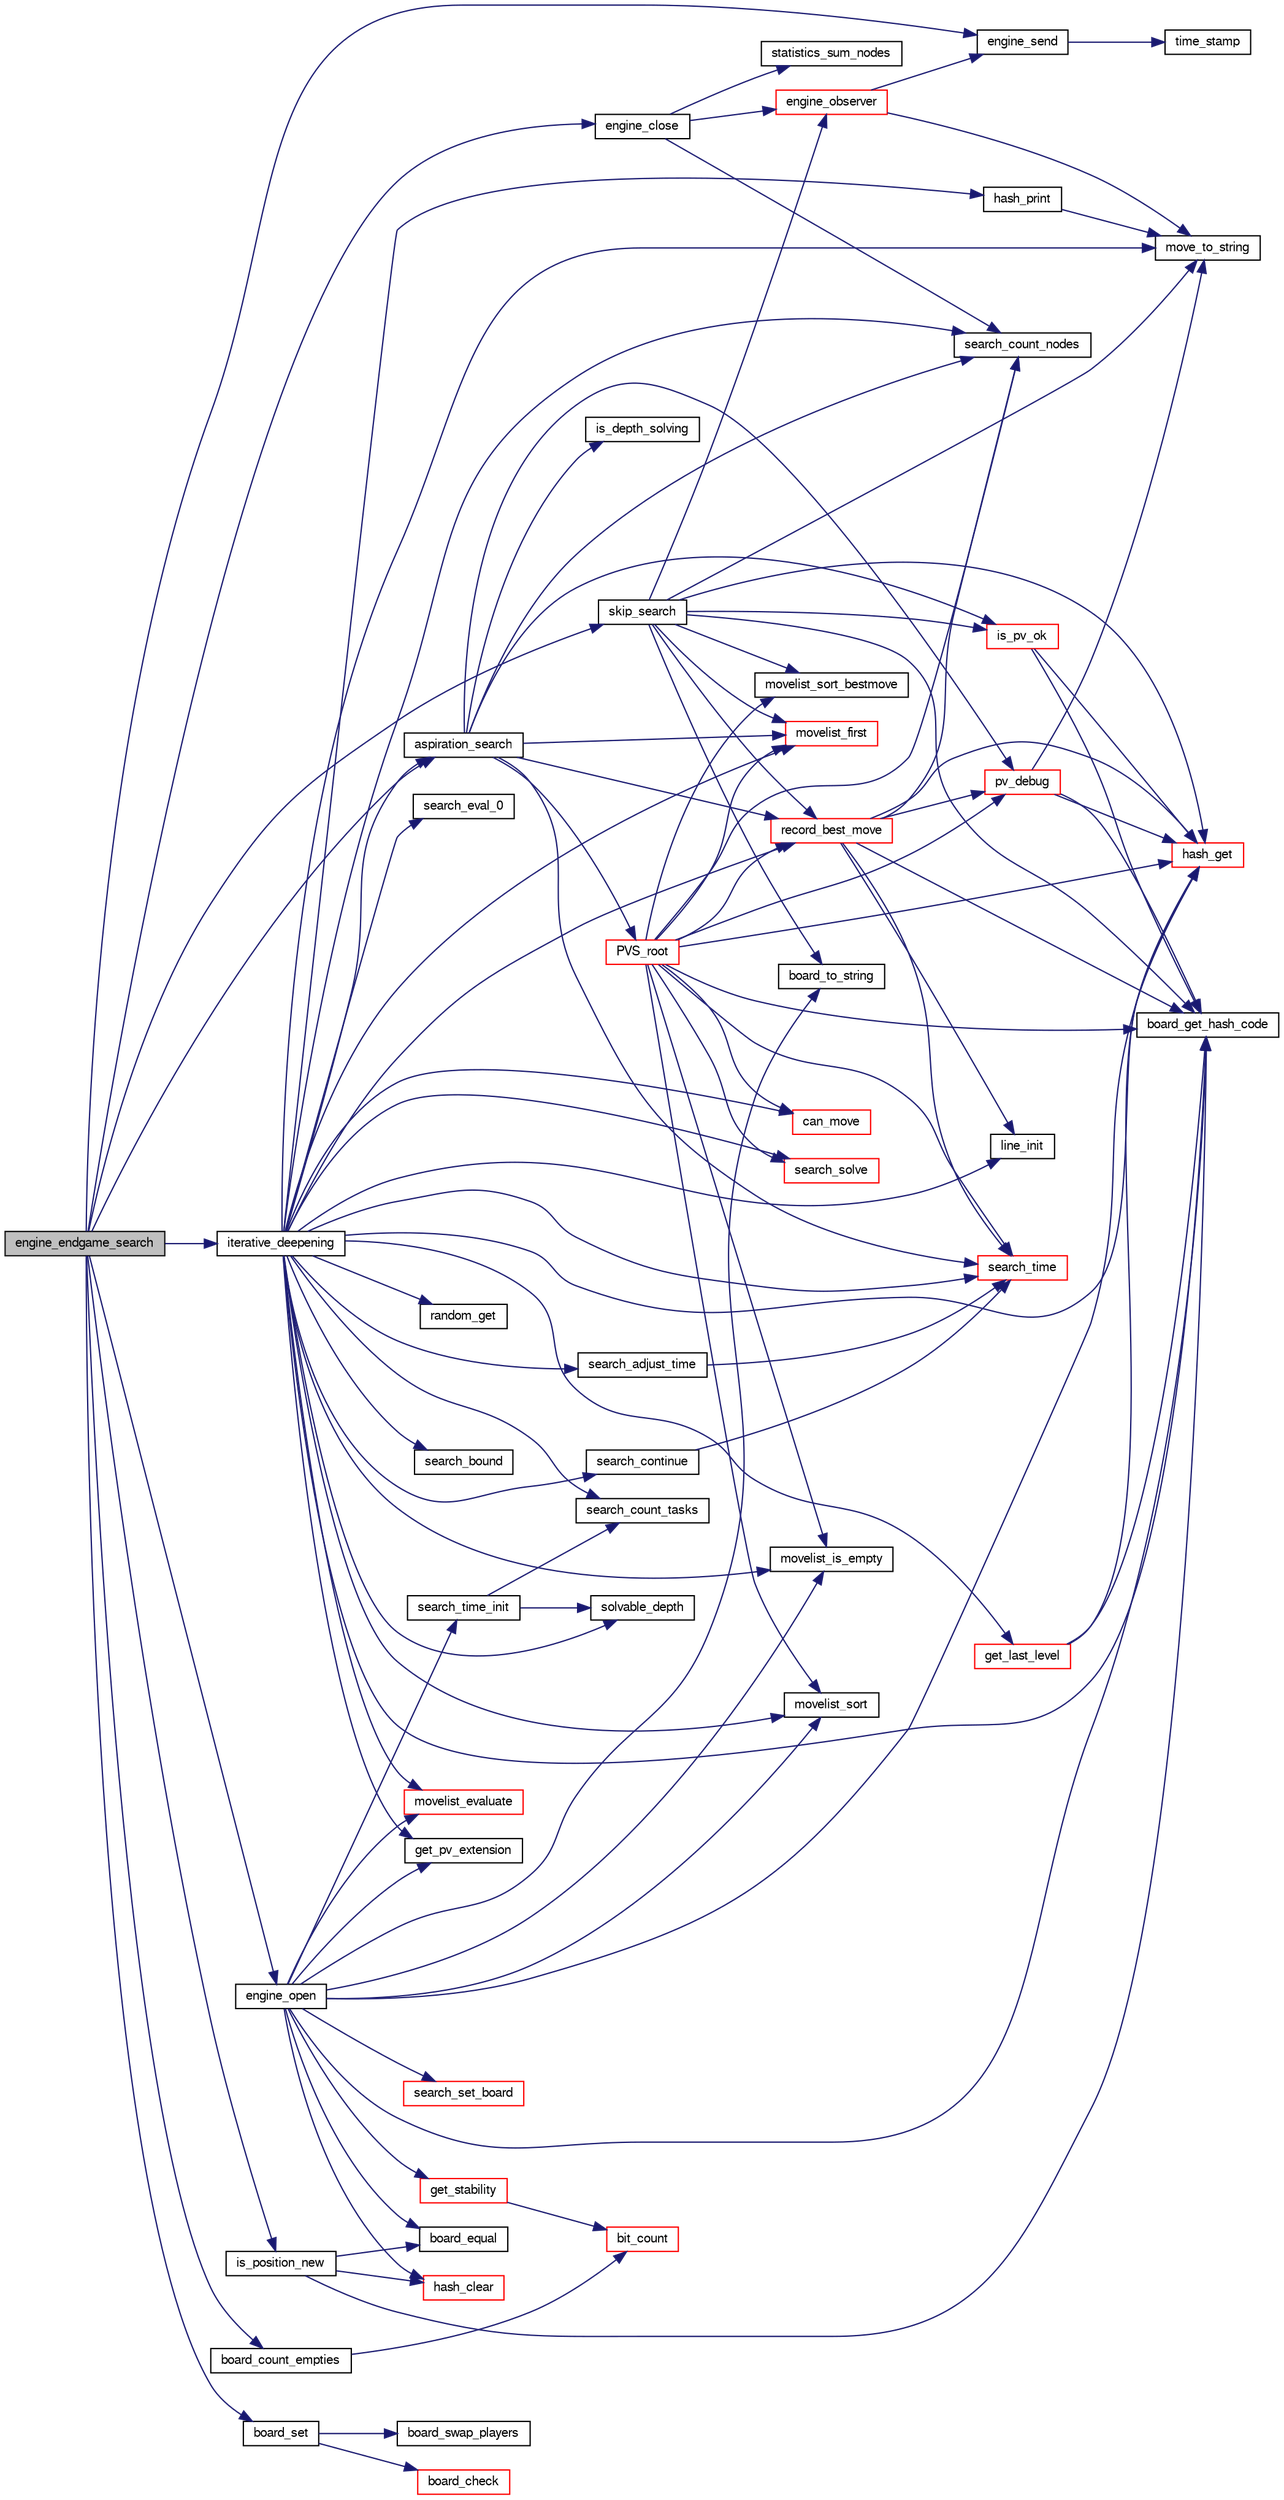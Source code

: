 digraph "engine_endgame_search"
{
 // LATEX_PDF_SIZE
  bgcolor="transparent";
  edge [fontname="FreeSans",fontsize="10",labelfontname="FreeSans",labelfontsize="10"];
  node [fontname="FreeSans",fontsize="10",shape=record];
  rankdir="LR";
  Node1 [label="engine_endgame_search",height=0.2,width=0.4,color="black", fillcolor="grey75", style="filled", fontcolor="black",tooltip="Endgame search."];
  Node1 -> Node2 [color="midnightblue",fontsize="10",style="solid",fontname="FreeSans"];
  Node2 [label="aspiration_search",height=0.2,width=0.4,color="black",URL="$root_8c.html#ad7e7acc5e26be0248b45eff34678ee3b",tooltip="Aspiration window."];
  Node2 -> Node3 [color="midnightblue",fontsize="10",style="solid",fontname="FreeSans"];
  Node3 [label="is_depth_solving",height=0.2,width=0.4,color="black",URL="$search_8c.html#a8372c0d0d446931ba41cea7ff102e8dd",tooltip="Check if final score use pv_extension or is solved."];
  Node2 -> Node4 [color="midnightblue",fontsize="10",style="solid",fontname="FreeSans"];
  Node4 [label="is_pv_ok",height=0.2,width=0.4,color="red",URL="$root_8c.html#aad3b11df7961fdacf736ebf3d99f92db",tooltip="Check if PV is ok."];
  Node4 -> Node5 [color="midnightblue",fontsize="10",style="solid",fontname="FreeSans"];
  Node5 [label="board_get_hash_code",height=0.2,width=0.4,color="black",URL="$board_8c.html#a0e6cff6e714bcb714e2b9b2d7b9fbec6",tooltip="Compute a hash code."];
  Node4 -> Node20 [color="midnightblue",fontsize="10",style="solid",fontname="FreeSans"];
  Node20 [label="hash_get",height=0.2,width=0.4,color="red",URL="$hash-lock-free_8c.html#a6f54ce833279fec9ac110dcce45565ad",tooltip="Find an hash table entry according to the evaluated board hash codes."];
  Node2 -> Node22 [color="midnightblue",fontsize="10",style="solid",fontname="FreeSans"];
  Node22 [label="movelist_first",height=0.2,width=0.4,color="red",URL="$move_8c.html#a344c538364b7077c15a57c8ec0c4a947",tooltip="Return the first move of the list."];
  Node2 -> Node24 [color="midnightblue",fontsize="10",style="solid",fontname="FreeSans"];
  Node24 [label="pv_debug",height=0.2,width=0.4,color="red",URL="$root_8c.html#a8441d8c906b98e56eb99fcb351ce6a14",tooltip="Debug PV."];
  Node24 -> Node5 [color="midnightblue",fontsize="10",style="solid",fontname="FreeSans"];
  Node24 -> Node20 [color="midnightblue",fontsize="10",style="solid",fontname="FreeSans"];
  Node24 -> Node26 [color="midnightblue",fontsize="10",style="solid",fontname="FreeSans"];
  Node26 [label="move_to_string",height=0.2,width=0.4,color="black",URL="$move_8c.html#a5d61a3318dc80a3171250974a921055d",tooltip="Print out a move."];
  Node2 -> Node27 [color="midnightblue",fontsize="10",style="solid",fontname="FreeSans"];
  Node27 [label="PVS_root",height=0.2,width=0.4,color="red",URL="$root_8c.html#a1367650ce57b9632f862da187074edb7",tooltip="Principal Variation Search algorithm at the root of the tree."];
  Node27 -> Node5 [color="midnightblue",fontsize="10",style="solid",fontname="FreeSans"];
  Node27 -> Node8 [color="midnightblue",fontsize="10",style="solid",fontname="FreeSans"];
  Node8 [label="can_move",height=0.2,width=0.4,color="red",URL="$board_8c.html#ae1a532d6eaa0e55357d0f4b9cd659b88",tooltip="Check if a player can move."];
  Node27 -> Node20 [color="midnightblue",fontsize="10",style="solid",fontname="FreeSans"];
  Node27 -> Node22 [color="midnightblue",fontsize="10",style="solid",fontname="FreeSans"];
  Node27 -> Node39 [color="midnightblue",fontsize="10",style="solid",fontname="FreeSans"];
  Node39 [label="movelist_is_empty",height=0.2,width=0.4,color="black",URL="$move_8c.html#a13dc373d7c20c99db5dfbc1b70e20d15",tooltip="Check if the list is empty."];
  Node27 -> Node40 [color="midnightblue",fontsize="10",style="solid",fontname="FreeSans"];
  Node40 [label="movelist_sort",height=0.2,width=0.4,color="black",URL="$move_8c.html#a38bfc9e186591a76e2b3c673075effd3",tooltip="Sort all moves."];
  Node27 -> Node41 [color="midnightblue",fontsize="10",style="solid",fontname="FreeSans"];
  Node41 [label="movelist_sort_bestmove",height=0.2,width=0.4,color="black",URL="$move_8c.html#ad2306536a14105505fff95ceff97a0e0",tooltip="Sort a move as best."];
  Node27 -> Node24 [color="midnightblue",fontsize="10",style="solid",fontname="FreeSans"];
  Node27 -> Node61 [color="midnightblue",fontsize="10",style="solid",fontname="FreeSans"];
  Node61 [label="record_best_move",height=0.2,width=0.4,color="red",URL="$root_8c.html#ae557ecf41efe8b033969349603c765e2",tooltip="Record best move."];
  Node61 -> Node5 [color="midnightblue",fontsize="10",style="solid",fontname="FreeSans"];
  Node61 -> Node20 [color="midnightblue",fontsize="10",style="solid",fontname="FreeSans"];
  Node61 -> Node104 [color="midnightblue",fontsize="10",style="solid",fontname="FreeSans"];
  Node104 [label="line_init",height=0.2,width=0.4,color="black",URL="$move_8c.html#a833b8b36407a601e79b24179cbebbef8",tooltip="Initialize a sequence of moves."];
  Node61 -> Node24 [color="midnightblue",fontsize="10",style="solid",fontname="FreeSans"];
  Node61 -> Node108 [color="midnightblue",fontsize="10",style="solid",fontname="FreeSans"];
  Node108 [label="search_count_nodes",height=0.2,width=0.4,color="black",URL="$search_8c.html#a66fbe49d1b42845bef2a07d0219a525c",tooltip="Return the number of nodes searched."];
  Node61 -> Node109 [color="midnightblue",fontsize="10",style="solid",fontname="FreeSans"];
  Node109 [label="search_time",height=0.2,width=0.4,color="red",URL="$search_8c.html#afcdfa9c4ac42ff535885efeb671ffe8d",tooltip="Return the time spent by the search."];
  Node27 -> Node108 [color="midnightblue",fontsize="10",style="solid",fontname="FreeSans"];
  Node27 -> Node87 [color="midnightblue",fontsize="10",style="solid",fontname="FreeSans"];
  Node87 [label="search_solve",height=0.2,width=0.4,color="red",URL="$endgame_8c.html#a94a89fc327a63ea97d5e30c7c981a2aa",tooltip="Get the final score."];
  Node27 -> Node109 [color="midnightblue",fontsize="10",style="solid",fontname="FreeSans"];
  Node2 -> Node61 [color="midnightblue",fontsize="10",style="solid",fontname="FreeSans"];
  Node2 -> Node108 [color="midnightblue",fontsize="10",style="solid",fontname="FreeSans"];
  Node2 -> Node109 [color="midnightblue",fontsize="10",style="solid",fontname="FreeSans"];
  Node1 -> Node146 [color="midnightblue",fontsize="10",style="solid",fontname="FreeSans"];
  Node146 [label="board_count_empties",height=0.2,width=0.4,color="black",URL="$board_8c.html#a35de0f1560f069cd442105c319df2c15",tooltip="Check if the game is over."];
  Node146 -> Node15 [color="midnightblue",fontsize="10",style="solid",fontname="FreeSans"];
  Node15 [label="bit_count",height=0.2,width=0.4,color="red",URL="$bit_8c.html#a830fec0a90989da1f1900ff609b92167",tooltip="Count the number of bits set to one in an unsigned long long."];
  Node1 -> Node147 [color="midnightblue",fontsize="10",style="solid",fontname="FreeSans"];
  Node147 [label="board_set",height=0.2,width=0.4,color="black",URL="$board_8c.html#ac0093f2761e80a495d781b41e7b5a703",tooltip="Set a board from a string description."];
  Node147 -> Node12 [color="midnightblue",fontsize="10",style="solid",fontname="FreeSans"];
  Node12 [label="board_check",height=0.2,width=0.4,color="red",URL="$board_8c.html#a849436f17b60e89ed91f8e5013ed9d04",tooltip="Check board consistency."];
  Node147 -> Node19 [color="midnightblue",fontsize="10",style="solid",fontname="FreeSans"];
  Node19 [label="board_swap_players",height=0.2,width=0.4,color="black",URL="$board_8c.html#a4d389fb0245969a39744349230ce7703",tooltip="Swap players."];
  Node1 -> Node148 [color="midnightblue",fontsize="10",style="solid",fontname="FreeSans"];
  Node148 [label="engine_close",height=0.2,width=0.4,color="black",URL="$cassio_8c.html#a342856ac4315f73ed0e434ee48b0eb71",tooltip="Finalize search."];
  Node148 -> Node149 [color="midnightblue",fontsize="10",style="solid",fontname="FreeSans"];
  Node149 [label="engine_observer",height=0.2,width=0.4,color="red",URL="$cassio_8c.html#add889aa10a8a9fb9ad3a6e429389bc07",tooltip="Call back function use by search to print its results."];
  Node149 -> Node150 [color="midnightblue",fontsize="10",style="solid",fontname="FreeSans"];
  Node150 [label="engine_send",height=0.2,width=0.4,color="black",URL="$cassio_8c.html#afe0305f2a8b426ca767c7b2f128c53af",tooltip="Send a message on stdout."];
  Node150 -> Node151 [color="midnightblue",fontsize="10",style="solid",fontname="FreeSans"];
  Node151 [label="time_stamp",height=0.2,width=0.4,color="black",URL="$util_8c.html#a24bf37cbb71f6a0ce700fc72741d6016",tooltip="Print local time."];
  Node149 -> Node26 [color="midnightblue",fontsize="10",style="solid",fontname="FreeSans"];
  Node148 -> Node108 [color="midnightblue",fontsize="10",style="solid",fontname="FreeSans"];
  Node148 -> Node153 [color="midnightblue",fontsize="10",style="solid",fontname="FreeSans"];
  Node153 [label="statistics_sum_nodes",height=0.2,width=0.4,color="black",URL="$stats_8c.html#a47fa8a262b1bbac35e09be17c9edda25",tooltip="Cumulate node counts from the last search."];
  Node1 -> Node154 [color="midnightblue",fontsize="10",style="solid",fontname="FreeSans"];
  Node154 [label="engine_open",height=0.2,width=0.4,color="black",URL="$cassio_8c.html#a9ff171085ccae4be6241cd583028adcf",tooltip="Open search engine."];
  Node154 -> Node155 [color="midnightblue",fontsize="10",style="solid",fontname="FreeSans"];
  Node155 [label="board_equal",height=0.2,width=0.4,color="black",URL="$board_8c.html#a8b5bfe9db13bf07894a8bc77e3ebfbbe",tooltip="Compare two board for equality."];
  Node154 -> Node5 [color="midnightblue",fontsize="10",style="solid",fontname="FreeSans"];
  Node154 -> Node156 [color="midnightblue",fontsize="10",style="solid",fontname="FreeSans"];
  Node156 [label="board_to_string",height=0.2,width=0.4,color="black",URL="$board_8c.html#a5f43645a89dd567f64bc91de6fed5b5a",tooltip="convert the to a compact string."];
  Node154 -> Node157 [color="midnightblue",fontsize="10",style="solid",fontname="FreeSans"];
  Node157 [label="get_pv_extension",height=0.2,width=0.4,color="black",URL="$search_8c.html#a7859966133ce35e30a9ffd76093ca1c7",tooltip="Compute the pv_extension."];
  Node154 -> Node100 [color="midnightblue",fontsize="10",style="solid",fontname="FreeSans"];
  Node100 [label="get_stability",height=0.2,width=0.4,color="red",URL="$board_8c.html#a60e2b7416c26d30fd43e091c954d43b8",tooltip="Estimate the stability."];
  Node100 -> Node15 [color="midnightblue",fontsize="10",style="solid",fontname="FreeSans"];
  Node154 -> Node158 [color="midnightblue",fontsize="10",style="solid",fontname="FreeSans"];
  Node158 [label="hash_clear",height=0.2,width=0.4,color="red",URL="$hash-lock-free_8c.html#a8e816e06f47bd2f37528bef5ae64cf8d",tooltip="Clear the hashtable."];
  Node154 -> Node20 [color="midnightblue",fontsize="10",style="solid",fontname="FreeSans"];
  Node154 -> Node64 [color="midnightblue",fontsize="10",style="solid",fontname="FreeSans"];
  Node64 [label="movelist_evaluate",height=0.2,width=0.4,color="red",URL="$move_8c.html#a9b4b1c7be1b237198713f0355f60fe28",tooltip="Evaluate a list of move in order to sort it."];
  Node154 -> Node39 [color="midnightblue",fontsize="10",style="solid",fontname="FreeSans"];
  Node154 -> Node40 [color="midnightblue",fontsize="10",style="solid",fontname="FreeSans"];
  Node154 -> Node160 [color="midnightblue",fontsize="10",style="solid",fontname="FreeSans"];
  Node160 [label="search_set_board",height=0.2,width=0.4,color="red",URL="$search_8c.html#a99ecde00b1e5da1b9366b69ec1971568",tooltip="Set the board to analyze."];
  Node154 -> Node161 [color="midnightblue",fontsize="10",style="solid",fontname="FreeSans"];
  Node161 [label="search_time_init",height=0.2,width=0.4,color="black",URL="$search_8c.html#a0338bb851c866a94b8451004068fa394",tooltip="Initialize the alloted time."];
  Node161 -> Node162 [color="midnightblue",fontsize="10",style="solid",fontname="FreeSans"];
  Node162 [label="search_count_tasks",height=0.2,width=0.4,color="black",URL="$search_8c.html#abd4fe1079f4e08e92ebc3ebf3281654f",tooltip="Count the number of tasks used in parallel search."];
  Node161 -> Node163 [color="midnightblue",fontsize="10",style="solid",fontname="FreeSans"];
  Node163 [label="solvable_depth",height=0.2,width=0.4,color="black",URL="$search_8c.html#aa17dda6648796a36ac6b8dcf827586a9",tooltip="Compute the deepest level that can be solved given a limited time..."];
  Node1 -> Node150 [color="midnightblue",fontsize="10",style="solid",fontname="FreeSans"];
  Node1 -> Node164 [color="midnightblue",fontsize="10",style="solid",fontname="FreeSans"];
  Node164 [label="is_position_new",height=0.2,width=0.4,color="black",URL="$cassio_8c.html#a8e140d120e3d7fdf016b1a7df2733774",tooltip=" "];
  Node164 -> Node155 [color="midnightblue",fontsize="10",style="solid",fontname="FreeSans"];
  Node164 -> Node5 [color="midnightblue",fontsize="10",style="solid",fontname="FreeSans"];
  Node164 -> Node158 [color="midnightblue",fontsize="10",style="solid",fontname="FreeSans"];
  Node1 -> Node165 [color="midnightblue",fontsize="10",style="solid",fontname="FreeSans"];
  Node165 [label="iterative_deepening",height=0.2,width=0.4,color="black",URL="$root_8c.html#a0e77250a21e5f5d70917a5356c22f5f3",tooltip="Iterative deepening."];
  Node165 -> Node2 [color="midnightblue",fontsize="10",style="solid",fontname="FreeSans"];
  Node165 -> Node5 [color="midnightblue",fontsize="10",style="solid",fontname="FreeSans"];
  Node165 -> Node8 [color="midnightblue",fontsize="10",style="solid",fontname="FreeSans"];
  Node165 -> Node166 [color="midnightblue",fontsize="10",style="solid",fontname="FreeSans"];
  Node166 [label="get_last_level",height=0.2,width=0.4,color="red",URL="$root_8c.html#a80faf8cf7370a25a3c903ba70ed1f99b",tooltip="Retrieve the last level of the search."];
  Node166 -> Node5 [color="midnightblue",fontsize="10",style="solid",fontname="FreeSans"];
  Node166 -> Node20 [color="midnightblue",fontsize="10",style="solid",fontname="FreeSans"];
  Node165 -> Node157 [color="midnightblue",fontsize="10",style="solid",fontname="FreeSans"];
  Node165 -> Node20 [color="midnightblue",fontsize="10",style="solid",fontname="FreeSans"];
  Node165 -> Node167 [color="midnightblue",fontsize="10",style="solid",fontname="FreeSans"];
  Node167 [label="hash_print",height=0.2,width=0.4,color="black",URL="$hash-lock-free_8c.html#ae6d68d5b1285c0f7e6ca01891be833b4",tooltip="print HashData content."];
  Node167 -> Node26 [color="midnightblue",fontsize="10",style="solid",fontname="FreeSans"];
  Node165 -> Node104 [color="midnightblue",fontsize="10",style="solid",fontname="FreeSans"];
  Node165 -> Node26 [color="midnightblue",fontsize="10",style="solid",fontname="FreeSans"];
  Node165 -> Node64 [color="midnightblue",fontsize="10",style="solid",fontname="FreeSans"];
  Node165 -> Node22 [color="midnightblue",fontsize="10",style="solid",fontname="FreeSans"];
  Node165 -> Node39 [color="midnightblue",fontsize="10",style="solid",fontname="FreeSans"];
  Node165 -> Node40 [color="midnightblue",fontsize="10",style="solid",fontname="FreeSans"];
  Node165 -> Node168 [color="midnightblue",fontsize="10",style="solid",fontname="FreeSans"];
  Node168 [label="random_get",height=0.2,width=0.4,color="black",URL="$util_8c.html#a9787f9579ffe8e42bf7e4e8e179723ab",tooltip="Pseudo-random number generator."];
  Node165 -> Node61 [color="midnightblue",fontsize="10",style="solid",fontname="FreeSans"];
  Node165 -> Node132 [color="midnightblue",fontsize="10",style="solid",fontname="FreeSans"];
  Node132 [label="search_adjust_time",height=0.2,width=0.4,color="black",URL="$search_8c.html#a7efa994089b97a5515654b48a8040238",tooltip="Give more time."];
  Node132 -> Node109 [color="midnightblue",fontsize="10",style="solid",fontname="FreeSans"];
  Node165 -> Node141 [color="midnightblue",fontsize="10",style="solid",fontname="FreeSans"];
  Node141 [label="search_bound",height=0.2,width=0.4,color="black",URL="$root_8c.html#abd96ac683822561d0ca3e2981a6585da",tooltip="bound root scores according to stable squares"];
  Node165 -> Node169 [color="midnightblue",fontsize="10",style="solid",fontname="FreeSans"];
  Node169 [label="search_continue",height=0.2,width=0.4,color="black",URL="$search_8c.html#a2c91b5abee04b148c48668cf0c2ef24f",tooltip="Check if it can iterate more..."];
  Node169 -> Node109 [color="midnightblue",fontsize="10",style="solid",fontname="FreeSans"];
  Node165 -> Node108 [color="midnightblue",fontsize="10",style="solid",fontname="FreeSans"];
  Node165 -> Node162 [color="midnightblue",fontsize="10",style="solid",fontname="FreeSans"];
  Node165 -> Node75 [color="midnightblue",fontsize="10",style="solid",fontname="FreeSans"];
  Node75 [label="search_eval_0",height=0.2,width=0.4,color="black",URL="$midgame_8c.html#a35172421197c3d988a7ea86009a777c9",tooltip="evaluate a midgame position with the evaluation function."];
  Node165 -> Node87 [color="midnightblue",fontsize="10",style="solid",fontname="FreeSans"];
  Node165 -> Node109 [color="midnightblue",fontsize="10",style="solid",fontname="FreeSans"];
  Node165 -> Node163 [color="midnightblue",fontsize="10",style="solid",fontname="FreeSans"];
  Node1 -> Node170 [color="midnightblue",fontsize="10",style="solid",fontname="FreeSans"];
  Node170 [label="skip_search",height=0.2,width=0.4,color="black",URL="$cassio_8c.html#a9d4678777a6a7d2828934b2c8f0dc182",tooltip="Check if a search has already been done here."];
  Node170 -> Node5 [color="midnightblue",fontsize="10",style="solid",fontname="FreeSans"];
  Node170 -> Node156 [color="midnightblue",fontsize="10",style="solid",fontname="FreeSans"];
  Node170 -> Node149 [color="midnightblue",fontsize="10",style="solid",fontname="FreeSans"];
  Node170 -> Node20 [color="midnightblue",fontsize="10",style="solid",fontname="FreeSans"];
  Node170 -> Node4 [color="midnightblue",fontsize="10",style="solid",fontname="FreeSans"];
  Node170 -> Node26 [color="midnightblue",fontsize="10",style="solid",fontname="FreeSans"];
  Node170 -> Node22 [color="midnightblue",fontsize="10",style="solid",fontname="FreeSans"];
  Node170 -> Node41 [color="midnightblue",fontsize="10",style="solid",fontname="FreeSans"];
  Node170 -> Node61 [color="midnightblue",fontsize="10",style="solid",fontname="FreeSans"];
}
